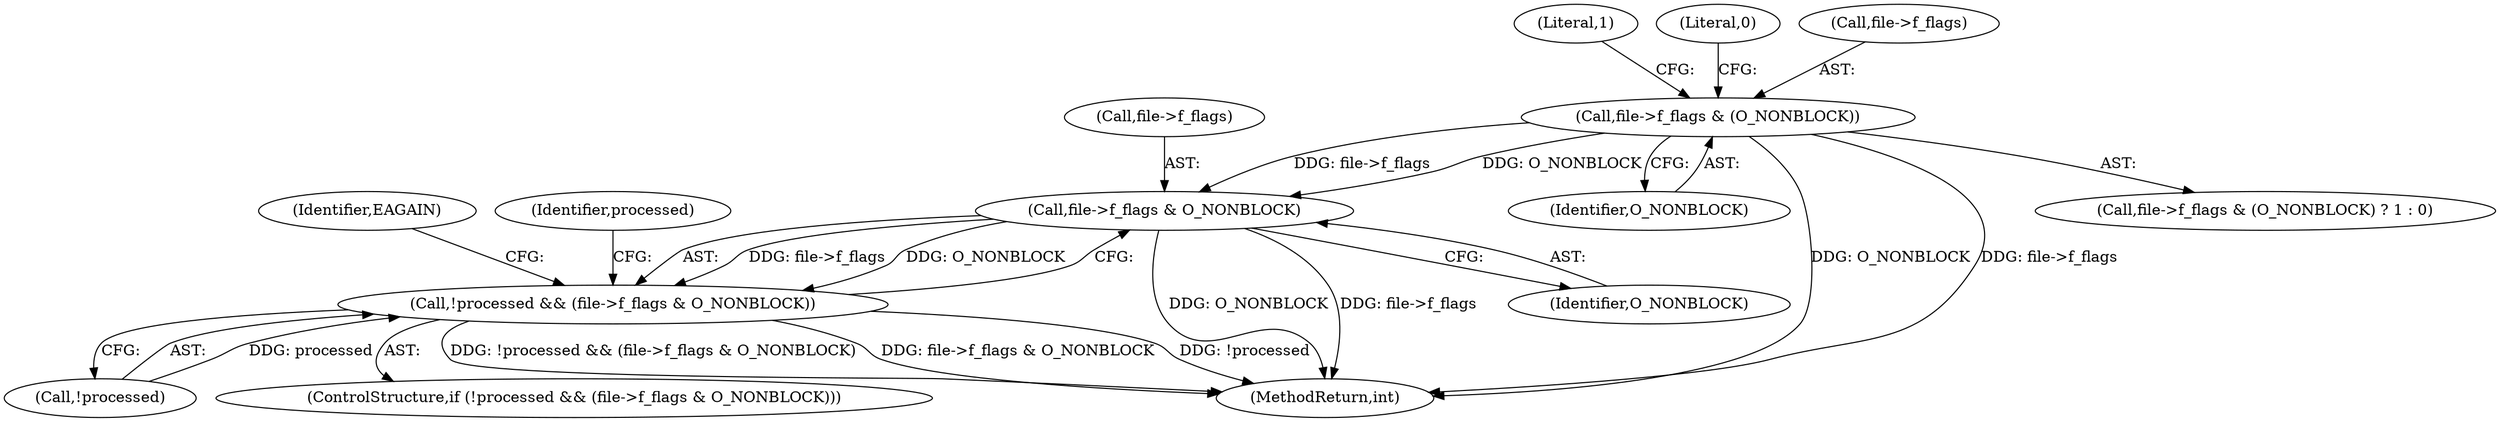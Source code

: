 digraph "0_linux_b769f49463711205d57286e64cf535ed4daf59e9_1@pointer" {
"1000370" [label="(Call,file->f_flags & (O_NONBLOCK))"];
"1000392" [label="(Call,file->f_flags & O_NONBLOCK)"];
"1000389" [label="(Call,!processed && (file->f_flags & O_NONBLOCK))"];
"1000375" [label="(Literal,1)"];
"1000376" [label="(Literal,0)"];
"1000374" [label="(Identifier,O_NONBLOCK)"];
"1000416" [label="(MethodReturn,int)"];
"1000396" [label="(Identifier,O_NONBLOCK)"];
"1000390" [label="(Call,!processed)"];
"1000399" [label="(Identifier,EAGAIN)"];
"1000402" [label="(Identifier,processed)"];
"1000389" [label="(Call,!processed && (file->f_flags & O_NONBLOCK))"];
"1000370" [label="(Call,file->f_flags & (O_NONBLOCK))"];
"1000371" [label="(Call,file->f_flags)"];
"1000393" [label="(Call,file->f_flags)"];
"1000392" [label="(Call,file->f_flags & O_NONBLOCK)"];
"1000369" [label="(Call,file->f_flags & (O_NONBLOCK) ? 1 : 0)"];
"1000388" [label="(ControlStructure,if (!processed && (file->f_flags & O_NONBLOCK)))"];
"1000370" -> "1000369"  [label="AST: "];
"1000370" -> "1000374"  [label="CFG: "];
"1000371" -> "1000370"  [label="AST: "];
"1000374" -> "1000370"  [label="AST: "];
"1000375" -> "1000370"  [label="CFG: "];
"1000376" -> "1000370"  [label="CFG: "];
"1000370" -> "1000416"  [label="DDG: O_NONBLOCK"];
"1000370" -> "1000416"  [label="DDG: file->f_flags"];
"1000370" -> "1000392"  [label="DDG: file->f_flags"];
"1000370" -> "1000392"  [label="DDG: O_NONBLOCK"];
"1000392" -> "1000389"  [label="AST: "];
"1000392" -> "1000396"  [label="CFG: "];
"1000393" -> "1000392"  [label="AST: "];
"1000396" -> "1000392"  [label="AST: "];
"1000389" -> "1000392"  [label="CFG: "];
"1000392" -> "1000416"  [label="DDG: O_NONBLOCK"];
"1000392" -> "1000416"  [label="DDG: file->f_flags"];
"1000392" -> "1000389"  [label="DDG: file->f_flags"];
"1000392" -> "1000389"  [label="DDG: O_NONBLOCK"];
"1000389" -> "1000388"  [label="AST: "];
"1000389" -> "1000390"  [label="CFG: "];
"1000390" -> "1000389"  [label="AST: "];
"1000399" -> "1000389"  [label="CFG: "];
"1000402" -> "1000389"  [label="CFG: "];
"1000389" -> "1000416"  [label="DDG: !processed && (file->f_flags & O_NONBLOCK)"];
"1000389" -> "1000416"  [label="DDG: file->f_flags & O_NONBLOCK"];
"1000389" -> "1000416"  [label="DDG: !processed"];
"1000390" -> "1000389"  [label="DDG: processed"];
}
